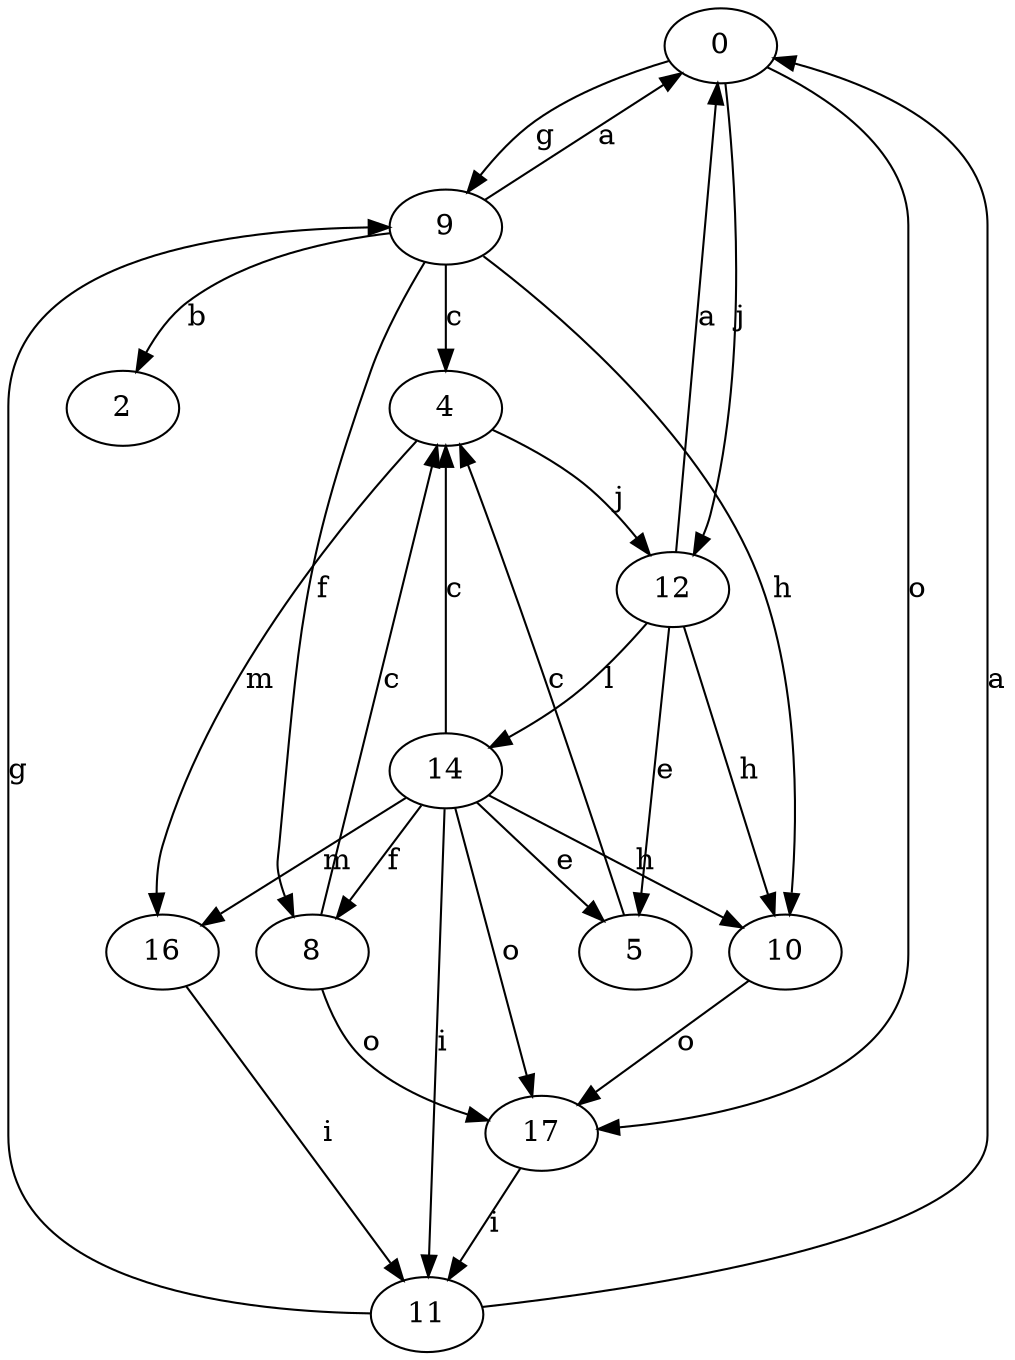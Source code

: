 strict digraph  {
0;
2;
4;
5;
8;
9;
10;
11;
12;
14;
16;
17;
0 -> 9  [label=g];
0 -> 12  [label=j];
0 -> 17  [label=o];
4 -> 12  [label=j];
4 -> 16  [label=m];
5 -> 4  [label=c];
8 -> 4  [label=c];
8 -> 17  [label=o];
9 -> 0  [label=a];
9 -> 2  [label=b];
9 -> 4  [label=c];
9 -> 8  [label=f];
9 -> 10  [label=h];
10 -> 17  [label=o];
11 -> 0  [label=a];
11 -> 9  [label=g];
12 -> 0  [label=a];
12 -> 5  [label=e];
12 -> 10  [label=h];
12 -> 14  [label=l];
14 -> 4  [label=c];
14 -> 5  [label=e];
14 -> 8  [label=f];
14 -> 10  [label=h];
14 -> 11  [label=i];
14 -> 16  [label=m];
14 -> 17  [label=o];
16 -> 11  [label=i];
17 -> 11  [label=i];
}
